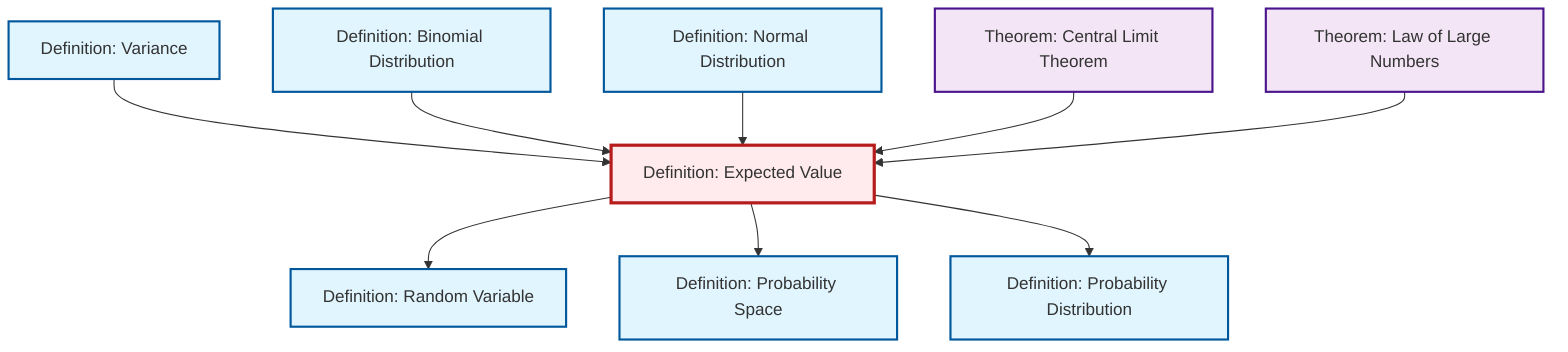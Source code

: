 graph TD
    classDef definition fill:#e1f5fe,stroke:#01579b,stroke-width:2px
    classDef theorem fill:#f3e5f5,stroke:#4a148c,stroke-width:2px
    classDef axiom fill:#fff3e0,stroke:#e65100,stroke-width:2px
    classDef example fill:#e8f5e9,stroke:#1b5e20,stroke-width:2px
    classDef current fill:#ffebee,stroke:#b71c1c,stroke-width:3px
    def-probability-distribution["Definition: Probability Distribution"]:::definition
    def-expectation["Definition: Expected Value"]:::definition
    thm-central-limit["Theorem: Central Limit Theorem"]:::theorem
    def-random-variable["Definition: Random Variable"]:::definition
    def-binomial-distribution["Definition: Binomial Distribution"]:::definition
    thm-law-of-large-numbers["Theorem: Law of Large Numbers"]:::theorem
    def-normal-distribution["Definition: Normal Distribution"]:::definition
    def-probability-space["Definition: Probability Space"]:::definition
    def-variance["Definition: Variance"]:::definition
    def-expectation --> def-random-variable
    def-variance --> def-expectation
    def-binomial-distribution --> def-expectation
    def-expectation --> def-probability-space
    def-expectation --> def-probability-distribution
    def-normal-distribution --> def-expectation
    thm-central-limit --> def-expectation
    thm-law-of-large-numbers --> def-expectation
    class def-expectation current